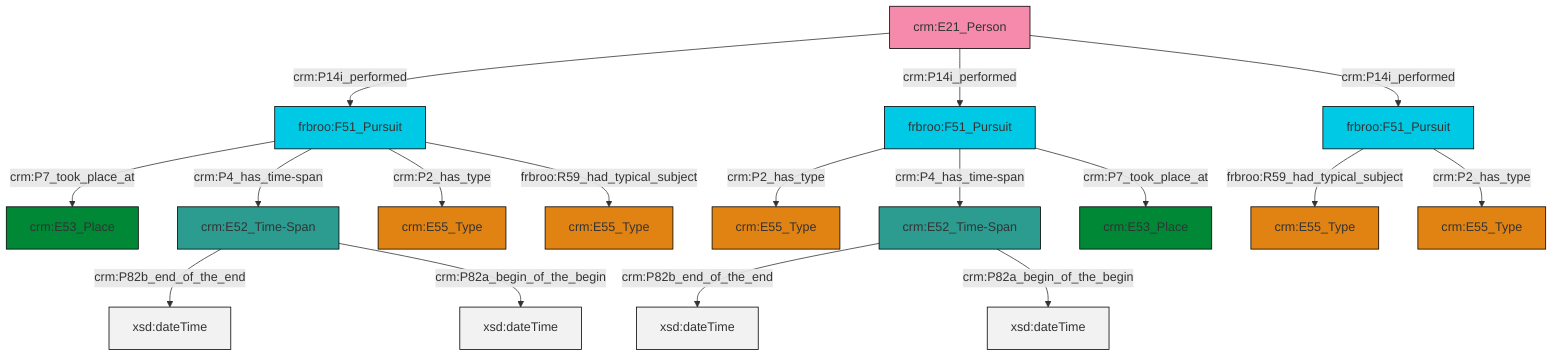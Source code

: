 graph TD
classDef Literal fill:#f2f2f2,stroke:#000000;
classDef CRM_Entity fill:#FFFFFF,stroke:#000000;
classDef Temporal_Entity fill:#00C9E6, stroke:#000000;
classDef Type fill:#E18312, stroke:#000000;
classDef Time-Span fill:#2C9C91, stroke:#000000;
classDef Appellation fill:#FFEB7F, stroke:#000000;
classDef Place fill:#008836, stroke:#000000;
classDef Persistent_Item fill:#B266B2, stroke:#000000;
classDef Conceptual_Object fill:#FFD700, stroke:#000000;
classDef Physical_Thing fill:#D2B48C, stroke:#000000;
classDef Actor fill:#f58aad, stroke:#000000;
classDef PC_Classes fill:#4ce600, stroke:#000000;
classDef Multi fill:#cccccc,stroke:#000000;

0["frbroo:F51_Pursuit"]:::Temporal_Entity -->|crm:P2_has_type| 1["crm:E55_Type"]:::Type
4["frbroo:F51_Pursuit"]:::Temporal_Entity -->|frbroo:R59_had_typical_subject| 5["crm:E55_Type"]:::Type
4["frbroo:F51_Pursuit"]:::Temporal_Entity -->|crm:P2_has_type| 7["crm:E55_Type"]:::Type
8["crm:E52_Time-Span"]:::Time-Span -->|crm:P82b_end_of_the_end| 9[xsd:dateTime]:::Literal
10["crm:E52_Time-Span"]:::Time-Span -->|crm:P82b_end_of_the_end| 11[xsd:dateTime]:::Literal
13["frbroo:F51_Pursuit"]:::Temporal_Entity -->|crm:P7_took_place_at| 2["crm:E53_Place"]:::Place
13["frbroo:F51_Pursuit"]:::Temporal_Entity -->|crm:P4_has_time-span| 10["crm:E52_Time-Span"]:::Time-Span
0["frbroo:F51_Pursuit"]:::Temporal_Entity -->|crm:P4_has_time-span| 8["crm:E52_Time-Span"]:::Time-Span
8["crm:E52_Time-Span"]:::Time-Span -->|crm:P82a_begin_of_the_begin| 14[xsd:dateTime]:::Literal
10["crm:E52_Time-Span"]:::Time-Span -->|crm:P82a_begin_of_the_begin| 15[xsd:dateTime]:::Literal
18["crm:E21_Person"]:::Actor -->|crm:P14i_performed| 13["frbroo:F51_Pursuit"]:::Temporal_Entity
0["frbroo:F51_Pursuit"]:::Temporal_Entity -->|crm:P7_took_place_at| 24["crm:E53_Place"]:::Place
18["crm:E21_Person"]:::Actor -->|crm:P14i_performed| 0["frbroo:F51_Pursuit"]:::Temporal_Entity
18["crm:E21_Person"]:::Actor -->|crm:P14i_performed| 4["frbroo:F51_Pursuit"]:::Temporal_Entity
13["frbroo:F51_Pursuit"]:::Temporal_Entity -->|crm:P2_has_type| 16["crm:E55_Type"]:::Type
13["frbroo:F51_Pursuit"]:::Temporal_Entity -->|frbroo:R59_had_typical_subject| 27["crm:E55_Type"]:::Type